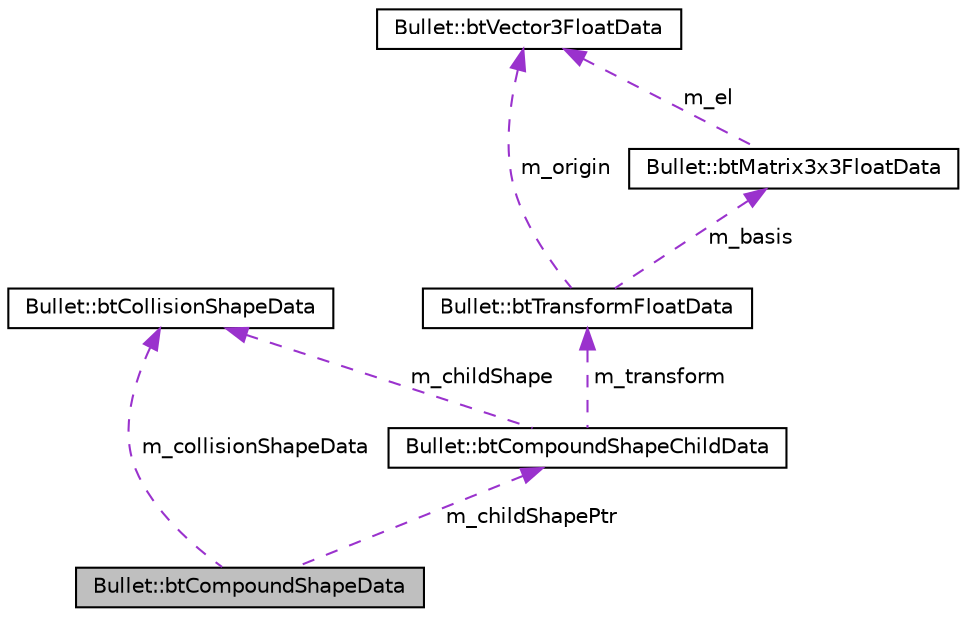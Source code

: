 digraph "Bullet::btCompoundShapeData"
{
  edge [fontname="Helvetica",fontsize="10",labelfontname="Helvetica",labelfontsize="10"];
  node [fontname="Helvetica",fontsize="10",shape=record];
  Node1 [label="Bullet::btCompoundShapeData",height=0.2,width=0.4,color="black", fillcolor="grey75", style="filled", fontcolor="black"];
  Node2 -> Node1 [dir="back",color="darkorchid3",fontsize="10",style="dashed",label=" m_childShapePtr" ];
  Node2 [label="Bullet::btCompoundShapeChildData",height=0.2,width=0.4,color="black", fillcolor="white", style="filled",URL="$class_bullet_1_1bt_compound_shape_child_data.html"];
  Node3 -> Node2 [dir="back",color="darkorchid3",fontsize="10",style="dashed",label=" m_childShape" ];
  Node3 [label="Bullet::btCollisionShapeData",height=0.2,width=0.4,color="black", fillcolor="white", style="filled",URL="$class_bullet_1_1bt_collision_shape_data.html"];
  Node4 -> Node2 [dir="back",color="darkorchid3",fontsize="10",style="dashed",label=" m_transform" ];
  Node4 [label="Bullet::btTransformFloatData",height=0.2,width=0.4,color="black", fillcolor="white", style="filled",URL="$class_bullet_1_1bt_transform_float_data.html"];
  Node5 -> Node4 [dir="back",color="darkorchid3",fontsize="10",style="dashed",label=" m_origin" ];
  Node5 [label="Bullet::btVector3FloatData",height=0.2,width=0.4,color="black", fillcolor="white", style="filled",URL="$class_bullet_1_1bt_vector3_float_data.html"];
  Node6 -> Node4 [dir="back",color="darkorchid3",fontsize="10",style="dashed",label=" m_basis" ];
  Node6 [label="Bullet::btMatrix3x3FloatData",height=0.2,width=0.4,color="black", fillcolor="white", style="filled",URL="$class_bullet_1_1bt_matrix3x3_float_data.html"];
  Node5 -> Node6 [dir="back",color="darkorchid3",fontsize="10",style="dashed",label=" m_el" ];
  Node3 -> Node1 [dir="back",color="darkorchid3",fontsize="10",style="dashed",label=" m_collisionShapeData" ];
}
